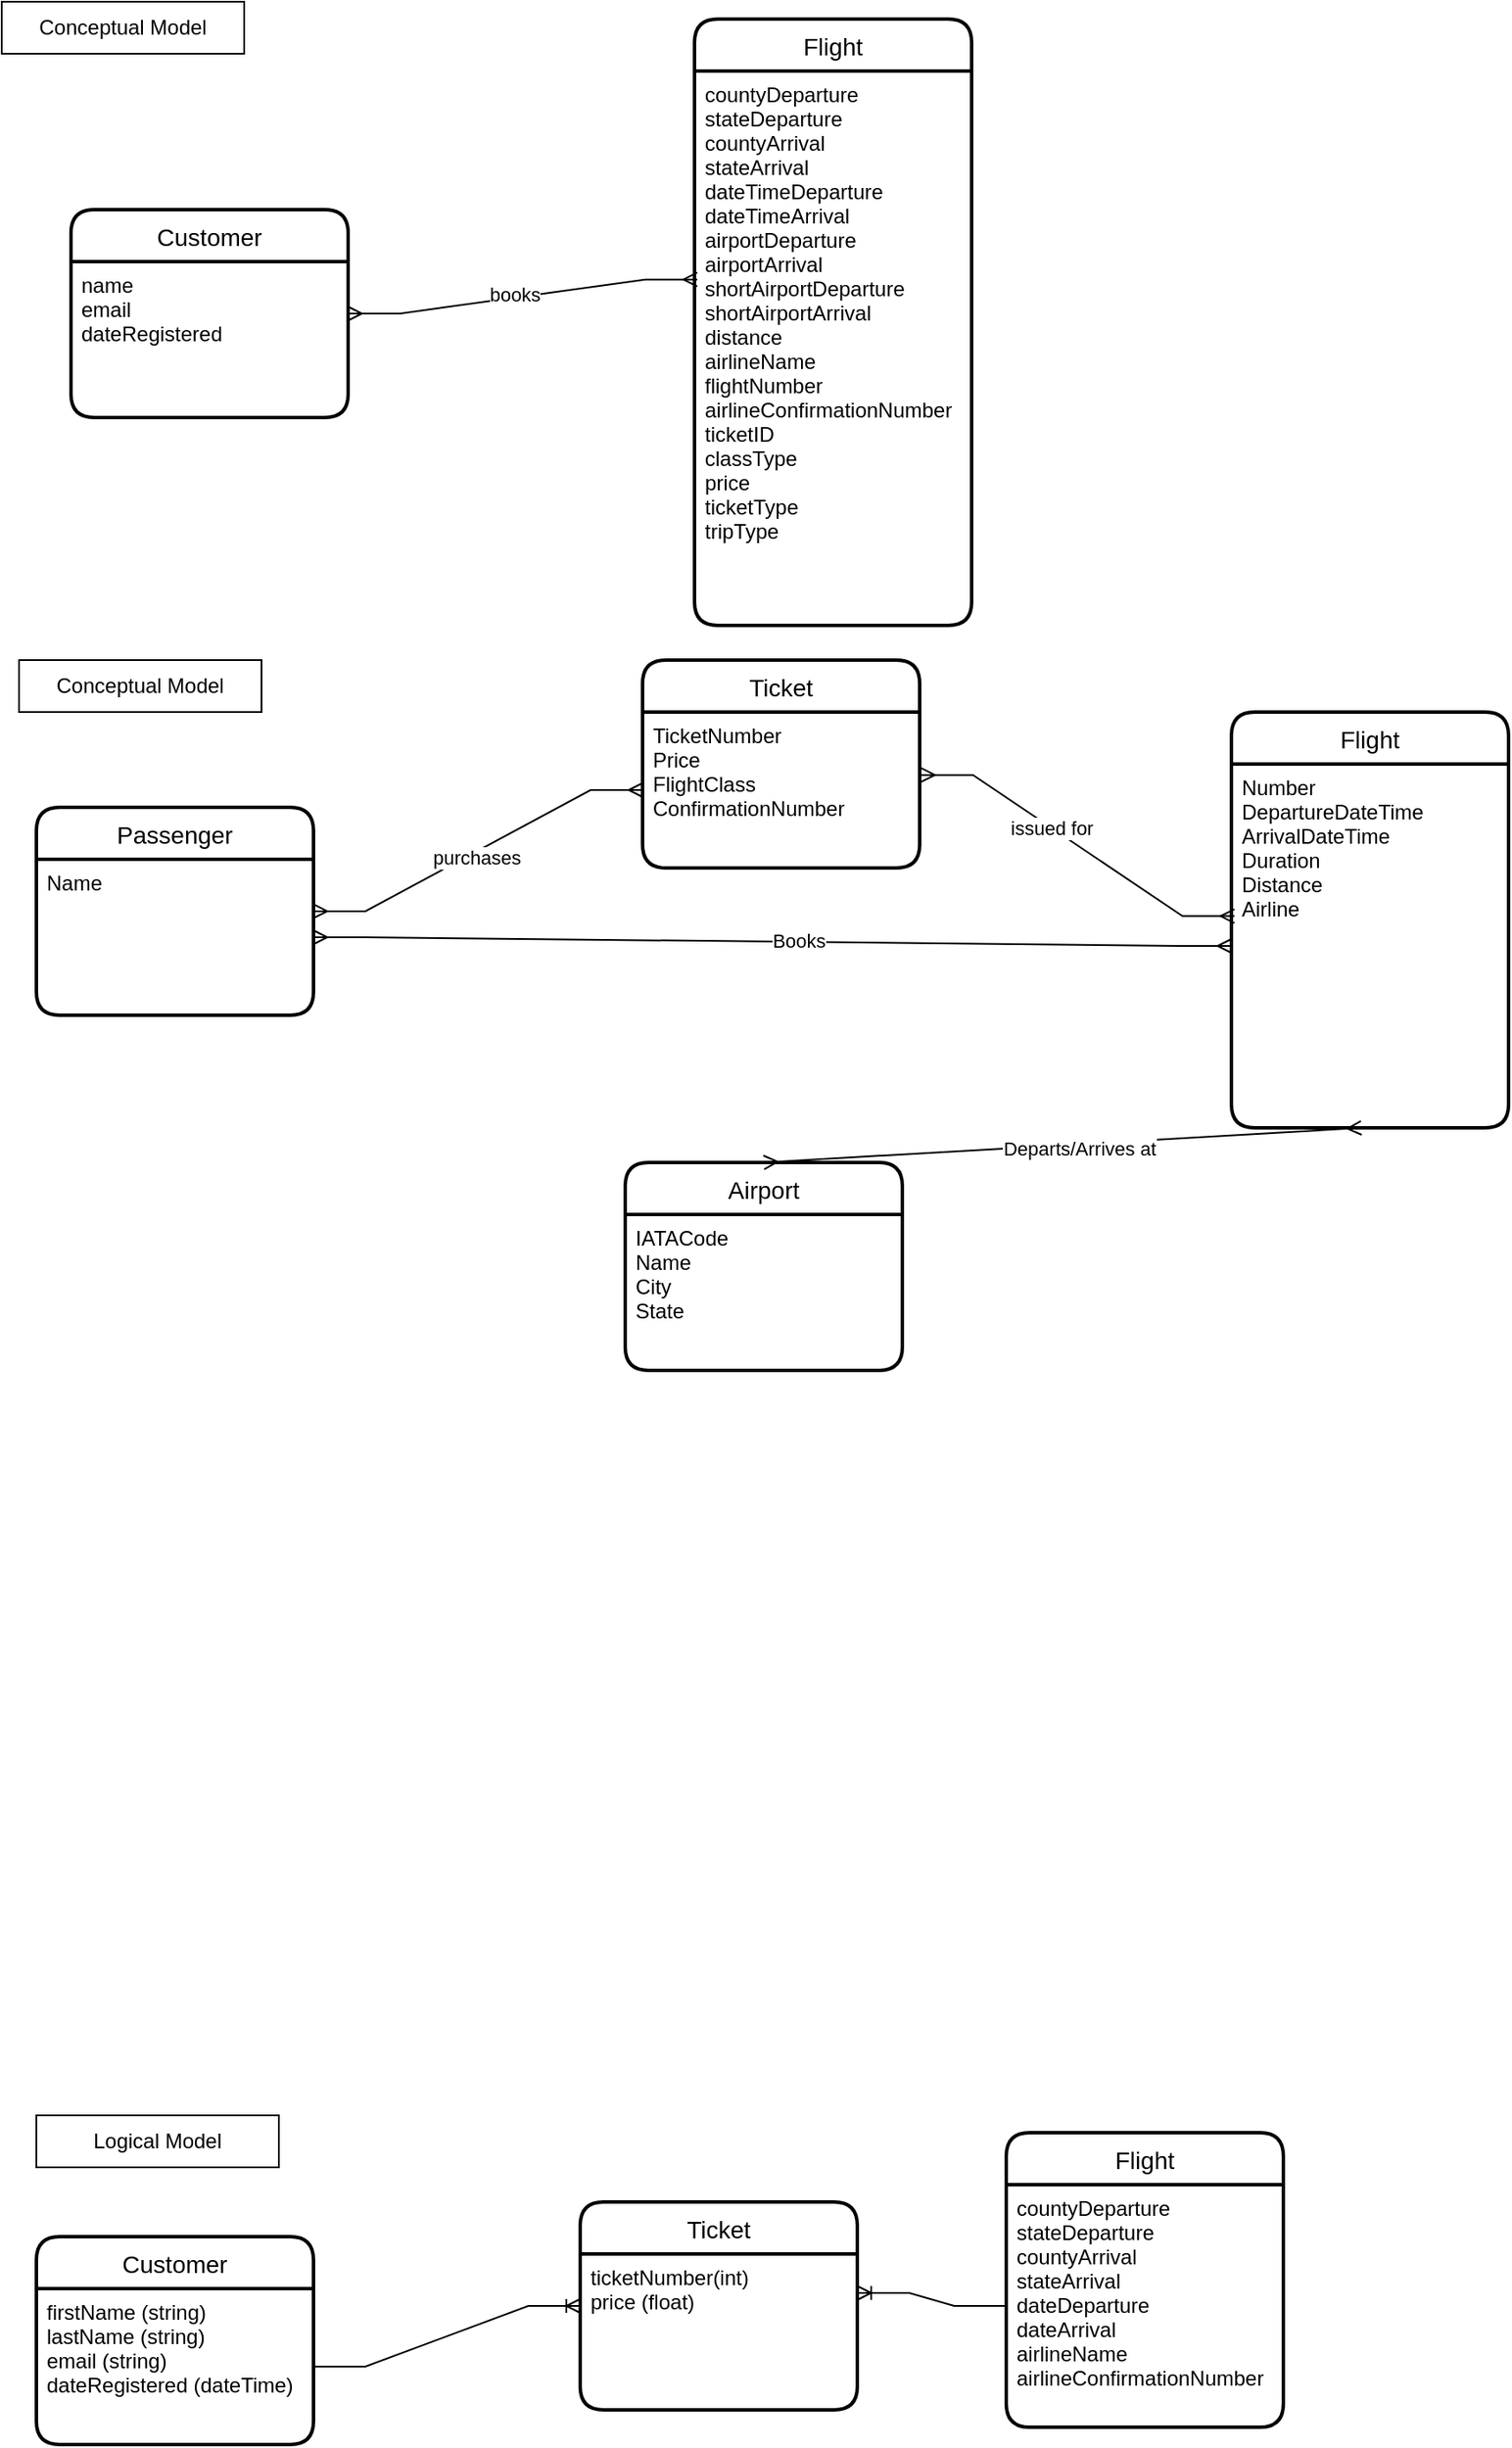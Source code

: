 <mxfile version="17.4.3" type="github">
  <diagram id="W5_6d4oQ9xN3AwghPmHk" name="Page-1">
    <mxGraphModel dx="1278" dy="544" grid="1" gridSize="10" guides="1" tooltips="1" connect="1" arrows="1" fold="1" page="1" pageScale="1" pageWidth="827" pageHeight="1169" math="0" shadow="0">
      <root>
        <mxCell id="0" />
        <mxCell id="1" parent="0" />
        <mxCell id="zz2BSMKjJ74yFO-jffu2-1" value="Conceptual Model" style="rounded=0;whiteSpace=wrap;html=1;" vertex="1" parent="1">
          <mxGeometry width="140" height="30" as="geometry" />
        </mxCell>
        <mxCell id="zz2BSMKjJ74yFO-jffu2-2" value="Logical Model" style="rounded=0;whiteSpace=wrap;html=1;" vertex="1" parent="1">
          <mxGeometry x="20" y="1220" width="140" height="30" as="geometry" />
        </mxCell>
        <mxCell id="zz2BSMKjJ74yFO-jffu2-3" value="Customer" style="swimlane;childLayout=stackLayout;horizontal=1;startSize=30;horizontalStack=0;rounded=1;fontSize=14;fontStyle=0;strokeWidth=2;resizeParent=0;resizeLast=1;shadow=0;dashed=0;align=center;" vertex="1" parent="1">
          <mxGeometry x="40" y="120" width="160" height="120" as="geometry" />
        </mxCell>
        <mxCell id="zz2BSMKjJ74yFO-jffu2-4" value="" style="edgeStyle=entityRelationEdgeStyle;fontSize=12;html=1;endArrow=ERmany;startArrow=ERmany;rounded=0;entryX=0.01;entryY=0.376;entryDx=0;entryDy=0;entryPerimeter=0;" edge="1" parent="zz2BSMKjJ74yFO-jffu2-3" target="zz2BSMKjJ74yFO-jffu2-8">
          <mxGeometry width="100" height="100" relative="1" as="geometry">
            <mxPoint x="160" y="60" as="sourcePoint" />
            <mxPoint x="260" y="-40" as="targetPoint" />
          </mxGeometry>
        </mxCell>
        <mxCell id="zz2BSMKjJ74yFO-jffu2-5" value="books" style="edgeLabel;html=1;align=center;verticalAlign=middle;resizable=0;points=[];" vertex="1" connectable="0" parent="zz2BSMKjJ74yFO-jffu2-4">
          <mxGeometry x="-0.045" y="2" relative="1" as="geometry">
            <mxPoint as="offset" />
          </mxGeometry>
        </mxCell>
        <mxCell id="zz2BSMKjJ74yFO-jffu2-6" value="name&#xa;email&#xa;dateRegistered " style="align=left;strokeColor=none;fillColor=none;spacingLeft=4;fontSize=12;verticalAlign=top;resizable=0;rotatable=0;part=1;" vertex="1" parent="zz2BSMKjJ74yFO-jffu2-3">
          <mxGeometry y="30" width="160" height="90" as="geometry" />
        </mxCell>
        <mxCell id="zz2BSMKjJ74yFO-jffu2-7" value="Flight" style="swimlane;childLayout=stackLayout;horizontal=1;startSize=30;horizontalStack=0;rounded=1;fontSize=14;fontStyle=0;strokeWidth=2;resizeParent=0;resizeLast=1;shadow=0;dashed=0;align=center;" vertex="1" parent="1">
          <mxGeometry x="400" y="10" width="160" height="350" as="geometry" />
        </mxCell>
        <mxCell id="zz2BSMKjJ74yFO-jffu2-8" value="countyDeparture&#xa;stateDeparture&#xa;countyArrival&#xa;stateArrival&#xa;dateTimeDeparture&#xa;dateTimeArrival&#xa;airportDeparture&#xa;airportArrival&#xa;shortAirportDeparture&#xa;shortAirportArrival&#xa;distance&#xa;airlineName&#xa;flightNumber&#xa;airlineConfirmationNumber&#xa;ticketID&#xa;classType&#xa;price&#xa;ticketType&#xa;tripType" style="align=left;strokeColor=none;fillColor=none;spacingLeft=4;fontSize=12;verticalAlign=top;resizable=0;rotatable=0;part=1;" vertex="1" parent="zz2BSMKjJ74yFO-jffu2-7">
          <mxGeometry y="30" width="160" height="320" as="geometry" />
        </mxCell>
        <mxCell id="zz2BSMKjJ74yFO-jffu2-9" value="Customer" style="swimlane;childLayout=stackLayout;horizontal=1;startSize=30;horizontalStack=0;rounded=1;fontSize=14;fontStyle=0;strokeWidth=2;resizeParent=0;resizeLast=1;shadow=0;dashed=0;align=center;" vertex="1" parent="1">
          <mxGeometry x="20" y="1290" width="160" height="120" as="geometry" />
        </mxCell>
        <mxCell id="zz2BSMKjJ74yFO-jffu2-10" value="firstName (string)&#xa;lastName (string)&#xa;email (string)&#xa;dateRegistered (dateTime)" style="align=left;strokeColor=none;fillColor=none;spacingLeft=4;fontSize=12;verticalAlign=top;resizable=0;rotatable=0;part=1;" vertex="1" parent="zz2BSMKjJ74yFO-jffu2-9">
          <mxGeometry y="30" width="160" height="90" as="geometry" />
        </mxCell>
        <mxCell id="zz2BSMKjJ74yFO-jffu2-11" value="Flight" style="swimlane;childLayout=stackLayout;horizontal=1;startSize=30;horizontalStack=0;rounded=1;fontSize=14;fontStyle=0;strokeWidth=2;resizeParent=0;resizeLast=1;shadow=0;dashed=0;align=center;" vertex="1" parent="1">
          <mxGeometry x="580" y="1230" width="160" height="170" as="geometry" />
        </mxCell>
        <mxCell id="zz2BSMKjJ74yFO-jffu2-12" value="countyDeparture&#xa;stateDeparture&#xa;countyArrival&#xa;stateArrival&#xa;dateDeparture&#xa;dateArrival&#xa;airlineName&#xa;airlineConfirmationNumber&#xa;" style="align=left;strokeColor=none;fillColor=none;spacingLeft=4;fontSize=12;verticalAlign=top;resizable=0;rotatable=0;part=1;" vertex="1" parent="zz2BSMKjJ74yFO-jffu2-11">
          <mxGeometry y="30" width="160" height="140" as="geometry" />
        </mxCell>
        <mxCell id="zz2BSMKjJ74yFO-jffu2-13" value="Ticket" style="swimlane;childLayout=stackLayout;horizontal=1;startSize=30;horizontalStack=0;rounded=1;fontSize=14;fontStyle=0;strokeWidth=2;resizeParent=0;resizeLast=1;shadow=0;dashed=0;align=center;" vertex="1" parent="1">
          <mxGeometry x="334" y="1270" width="160" height="120" as="geometry" />
        </mxCell>
        <mxCell id="zz2BSMKjJ74yFO-jffu2-14" value="ticketNumber(int)&#xa;price (float)" style="align=left;strokeColor=none;fillColor=none;spacingLeft=4;fontSize=12;verticalAlign=top;resizable=0;rotatable=0;part=1;" vertex="1" parent="zz2BSMKjJ74yFO-jffu2-13">
          <mxGeometry y="30" width="160" height="90" as="geometry" />
        </mxCell>
        <mxCell id="zz2BSMKjJ74yFO-jffu2-15" value="" style="edgeStyle=entityRelationEdgeStyle;fontSize=12;html=1;endArrow=ERoneToMany;rounded=0;exitX=1;exitY=0.5;exitDx=0;exitDy=0;" edge="1" parent="1" source="zz2BSMKjJ74yFO-jffu2-10" target="zz2BSMKjJ74yFO-jffu2-13">
          <mxGeometry width="100" height="100" relative="1" as="geometry">
            <mxPoint x="190" y="1220" as="sourcePoint" />
            <mxPoint x="290" y="1120" as="targetPoint" />
          </mxGeometry>
        </mxCell>
        <mxCell id="zz2BSMKjJ74yFO-jffu2-16" value="" style="edgeStyle=entityRelationEdgeStyle;fontSize=12;html=1;endArrow=ERoneToMany;rounded=0;exitX=0;exitY=0.5;exitDx=0;exitDy=0;entryX=1;entryY=0.25;entryDx=0;entryDy=0;" edge="1" parent="1" source="zz2BSMKjJ74yFO-jffu2-12" target="zz2BSMKjJ74yFO-jffu2-14">
          <mxGeometry width="100" height="100" relative="1" as="geometry">
            <mxPoint x="420" y="1240" as="sourcePoint" />
            <mxPoint x="520" y="1140" as="targetPoint" />
          </mxGeometry>
        </mxCell>
        <mxCell id="zz2BSMKjJ74yFO-jffu2-23" value="Conceptual Model" style="rounded=0;whiteSpace=wrap;html=1;" vertex="1" parent="1">
          <mxGeometry x="10" y="380" width="140" height="30" as="geometry" />
        </mxCell>
        <mxCell id="zz2BSMKjJ74yFO-jffu2-24" value="Passenger" style="swimlane;childLayout=stackLayout;horizontal=1;startSize=30;horizontalStack=0;rounded=1;fontSize=14;fontStyle=0;strokeWidth=2;resizeParent=0;resizeLast=1;shadow=0;dashed=0;align=center;" vertex="1" parent="1">
          <mxGeometry x="20" y="465" width="160" height="120" as="geometry" />
        </mxCell>
        <mxCell id="zz2BSMKjJ74yFO-jffu2-27" value="Name&#xa; " style="align=left;strokeColor=none;fillColor=none;spacingLeft=4;fontSize=12;verticalAlign=top;resizable=0;rotatable=0;part=1;" vertex="1" parent="zz2BSMKjJ74yFO-jffu2-24">
          <mxGeometry y="30" width="160" height="90" as="geometry" />
        </mxCell>
        <mxCell id="zz2BSMKjJ74yFO-jffu2-28" value="Flight" style="swimlane;childLayout=stackLayout;horizontal=1;startSize=30;horizontalStack=0;rounded=1;fontSize=14;fontStyle=0;strokeWidth=2;resizeParent=0;resizeLast=1;shadow=0;dashed=0;align=center;" vertex="1" parent="1">
          <mxGeometry x="710" y="410" width="160" height="240" as="geometry" />
        </mxCell>
        <mxCell id="zz2BSMKjJ74yFO-jffu2-29" value="Number&#xa;DepartureDateTime&#xa;ArrivalDateTime&#xa;Duration&#xa;Distance&#xa;Airline" style="align=left;strokeColor=none;fillColor=none;spacingLeft=4;fontSize=12;verticalAlign=top;resizable=0;rotatable=0;part=1;" vertex="1" parent="zz2BSMKjJ74yFO-jffu2-28">
          <mxGeometry y="30" width="160" height="210" as="geometry" />
        </mxCell>
        <mxCell id="zz2BSMKjJ74yFO-jffu2-30" value="" style="edgeStyle=entityRelationEdgeStyle;fontSize=12;html=1;endArrow=ERmany;startArrow=ERmany;rounded=0;exitX=1;exitY=0.5;exitDx=0;exitDy=0;" edge="1" parent="1" source="zz2BSMKjJ74yFO-jffu2-27" target="zz2BSMKjJ74yFO-jffu2-29">
          <mxGeometry width="100" height="100" relative="1" as="geometry">
            <mxPoint x="170" y="560" as="sourcePoint" />
            <mxPoint x="270" y="460" as="targetPoint" />
          </mxGeometry>
        </mxCell>
        <mxCell id="zz2BSMKjJ74yFO-jffu2-31" value="Books" style="edgeLabel;html=1;align=center;verticalAlign=middle;resizable=0;points=[];" vertex="1" connectable="0" parent="zz2BSMKjJ74yFO-jffu2-30">
          <mxGeometry x="0.056" y="1" relative="1" as="geometry">
            <mxPoint as="offset" />
          </mxGeometry>
        </mxCell>
        <mxCell id="zz2BSMKjJ74yFO-jffu2-32" value="Airport" style="swimlane;childLayout=stackLayout;horizontal=1;startSize=30;horizontalStack=0;rounded=1;fontSize=14;fontStyle=0;strokeWidth=2;resizeParent=0;resizeLast=1;shadow=0;dashed=0;align=center;" vertex="1" parent="1">
          <mxGeometry x="360" y="670" width="160" height="120" as="geometry" />
        </mxCell>
        <mxCell id="zz2BSMKjJ74yFO-jffu2-33" value="IATACode&#xa;Name&#xa;City&#xa;State" style="align=left;strokeColor=none;fillColor=none;spacingLeft=4;fontSize=12;verticalAlign=top;resizable=0;rotatable=0;part=1;" vertex="1" parent="zz2BSMKjJ74yFO-jffu2-32">
          <mxGeometry y="30" width="160" height="90" as="geometry" />
        </mxCell>
        <mxCell id="zz2BSMKjJ74yFO-jffu2-34" value="" style="fontSize=12;html=1;endArrow=ERmany;startArrow=ERmany;rounded=0;exitX=0.5;exitY=0;exitDx=0;exitDy=0;" edge="1" parent="1" source="zz2BSMKjJ74yFO-jffu2-32">
          <mxGeometry width="100" height="100" relative="1" as="geometry">
            <mxPoint x="795" y="770" as="sourcePoint" />
            <mxPoint x="785" y="650" as="targetPoint" />
          </mxGeometry>
        </mxCell>
        <mxCell id="zz2BSMKjJ74yFO-jffu2-35" value="Departs/Arrives at" style="edgeLabel;html=1;align=center;verticalAlign=middle;resizable=0;points=[];" vertex="1" connectable="0" parent="zz2BSMKjJ74yFO-jffu2-34">
          <mxGeometry x="0.049" y="-2" relative="1" as="geometry">
            <mxPoint as="offset" />
          </mxGeometry>
        </mxCell>
        <mxCell id="zz2BSMKjJ74yFO-jffu2-36" value="Ticket" style="swimlane;childLayout=stackLayout;horizontal=1;startSize=30;horizontalStack=0;rounded=1;fontSize=14;fontStyle=0;strokeWidth=2;resizeParent=0;resizeLast=1;shadow=0;dashed=0;align=center;" vertex="1" parent="1">
          <mxGeometry x="370" y="380" width="160" height="120" as="geometry" />
        </mxCell>
        <mxCell id="zz2BSMKjJ74yFO-jffu2-37" value="TicketNumber&#xa;Price&#xa;FlightClass&#xa;ConfirmationNumber" style="align=left;strokeColor=none;fillColor=none;spacingLeft=4;fontSize=12;verticalAlign=top;resizable=0;rotatable=0;part=1;" vertex="1" parent="zz2BSMKjJ74yFO-jffu2-36">
          <mxGeometry y="30" width="160" height="90" as="geometry" />
        </mxCell>
        <mxCell id="zz2BSMKjJ74yFO-jffu2-39" value="" style="edgeStyle=entityRelationEdgeStyle;fontSize=12;html=1;endArrow=ERmany;startArrow=ERmany;rounded=0;exitX=1;exitY=0.333;exitDx=0;exitDy=0;exitPerimeter=0;" edge="1" parent="1" source="zz2BSMKjJ74yFO-jffu2-27" target="zz2BSMKjJ74yFO-jffu2-37">
          <mxGeometry width="100" height="100" relative="1" as="geometry">
            <mxPoint x="110" y="700" as="sourcePoint" />
            <mxPoint x="210" y="600" as="targetPoint" />
          </mxGeometry>
        </mxCell>
        <mxCell id="zz2BSMKjJ74yFO-jffu2-40" value="purchases" style="edgeLabel;html=1;align=center;verticalAlign=middle;resizable=0;points=[];" vertex="1" connectable="0" parent="zz2BSMKjJ74yFO-jffu2-39">
          <mxGeometry x="-0.033" y="-3" relative="1" as="geometry">
            <mxPoint as="offset" />
          </mxGeometry>
        </mxCell>
        <mxCell id="zz2BSMKjJ74yFO-jffu2-41" value="" style="edgeStyle=entityRelationEdgeStyle;fontSize=12;html=1;endArrow=ERmany;startArrow=ERmany;rounded=0;entryX=0.011;entryY=0.418;entryDx=0;entryDy=0;entryPerimeter=0;exitX=1.005;exitY=0.404;exitDx=0;exitDy=0;exitPerimeter=0;" edge="1" parent="1" source="zz2BSMKjJ74yFO-jffu2-37" target="zz2BSMKjJ74yFO-jffu2-29">
          <mxGeometry width="100" height="100" relative="1" as="geometry">
            <mxPoint x="590" y="520" as="sourcePoint" />
            <mxPoint x="710" y="550" as="targetPoint" />
          </mxGeometry>
        </mxCell>
        <mxCell id="zz2BSMKjJ74yFO-jffu2-42" value="issued for" style="edgeLabel;html=1;align=center;verticalAlign=middle;resizable=0;points=[];" vertex="1" connectable="0" parent="zz2BSMKjJ74yFO-jffu2-41">
          <mxGeometry x="-0.179" relative="1" as="geometry">
            <mxPoint as="offset" />
          </mxGeometry>
        </mxCell>
      </root>
    </mxGraphModel>
  </diagram>
</mxfile>
